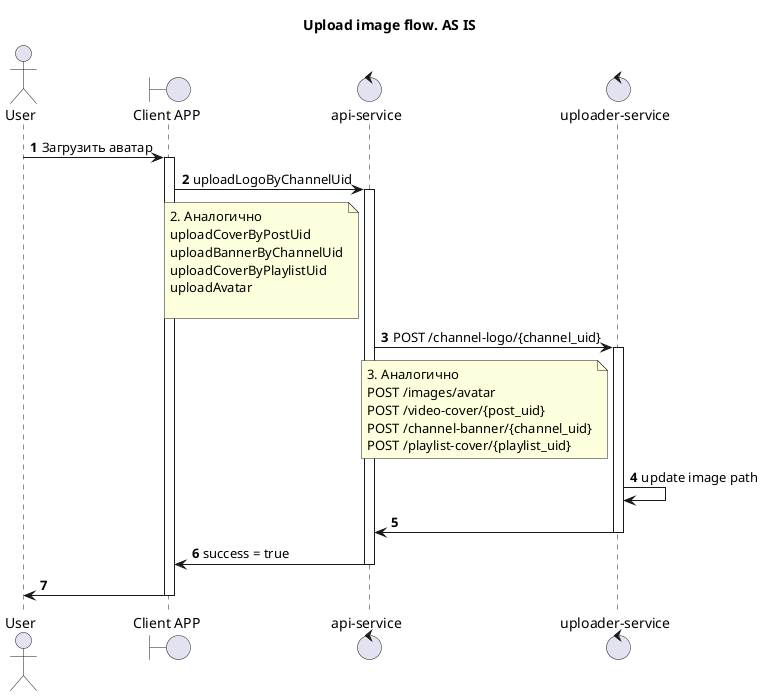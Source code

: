 @startuml
'https://plantuml.com/sequence-diagram
title "Upload image flow. AS IS"

actor User as U
boundary "Client APP" as GUI
control "api-service" as AS
control "uploader-service" as US


autonumber

U -> GUI: Загрузить аватар
activate GUI
GUI -> AS: uploadLogoByChannelUid
activate AS
note left AS
%autonumber%. Аналогично
uploadCoverByPostUid
uploadBannerByChannelUid
uploadCoverByPlaylistUid
uploadAvatar

end note

AS -> US: POST /channel-logo/{channel_uid}
activate US
note left US
%autonumber%. Аналогично
POST /images/avatar
POST /video-cover/{post_uid}
POST /channel-banner/{channel_uid}
POST /playlist-cover/{playlist_uid}
end note

US -> US: update image path

US -> AS:
deactivate US
AS -> GUI: success = true
deactivate AS

GUI -> U:
deactivate GUI

@enduml